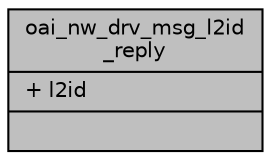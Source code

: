 digraph "oai_nw_drv_msg_l2id_reply"
{
 // LATEX_PDF_SIZE
  edge [fontname="Helvetica",fontsize="10",labelfontname="Helvetica",labelfontsize="10"];
  node [fontname="Helvetica",fontsize="10",shape=record];
  Node1 [label="{oai_nw_drv_msg_l2id\l_reply\n|+ l2id\l|}",height=0.2,width=0.4,color="black", fillcolor="grey75", style="filled", fontcolor="black",tooltip=" "];
}
